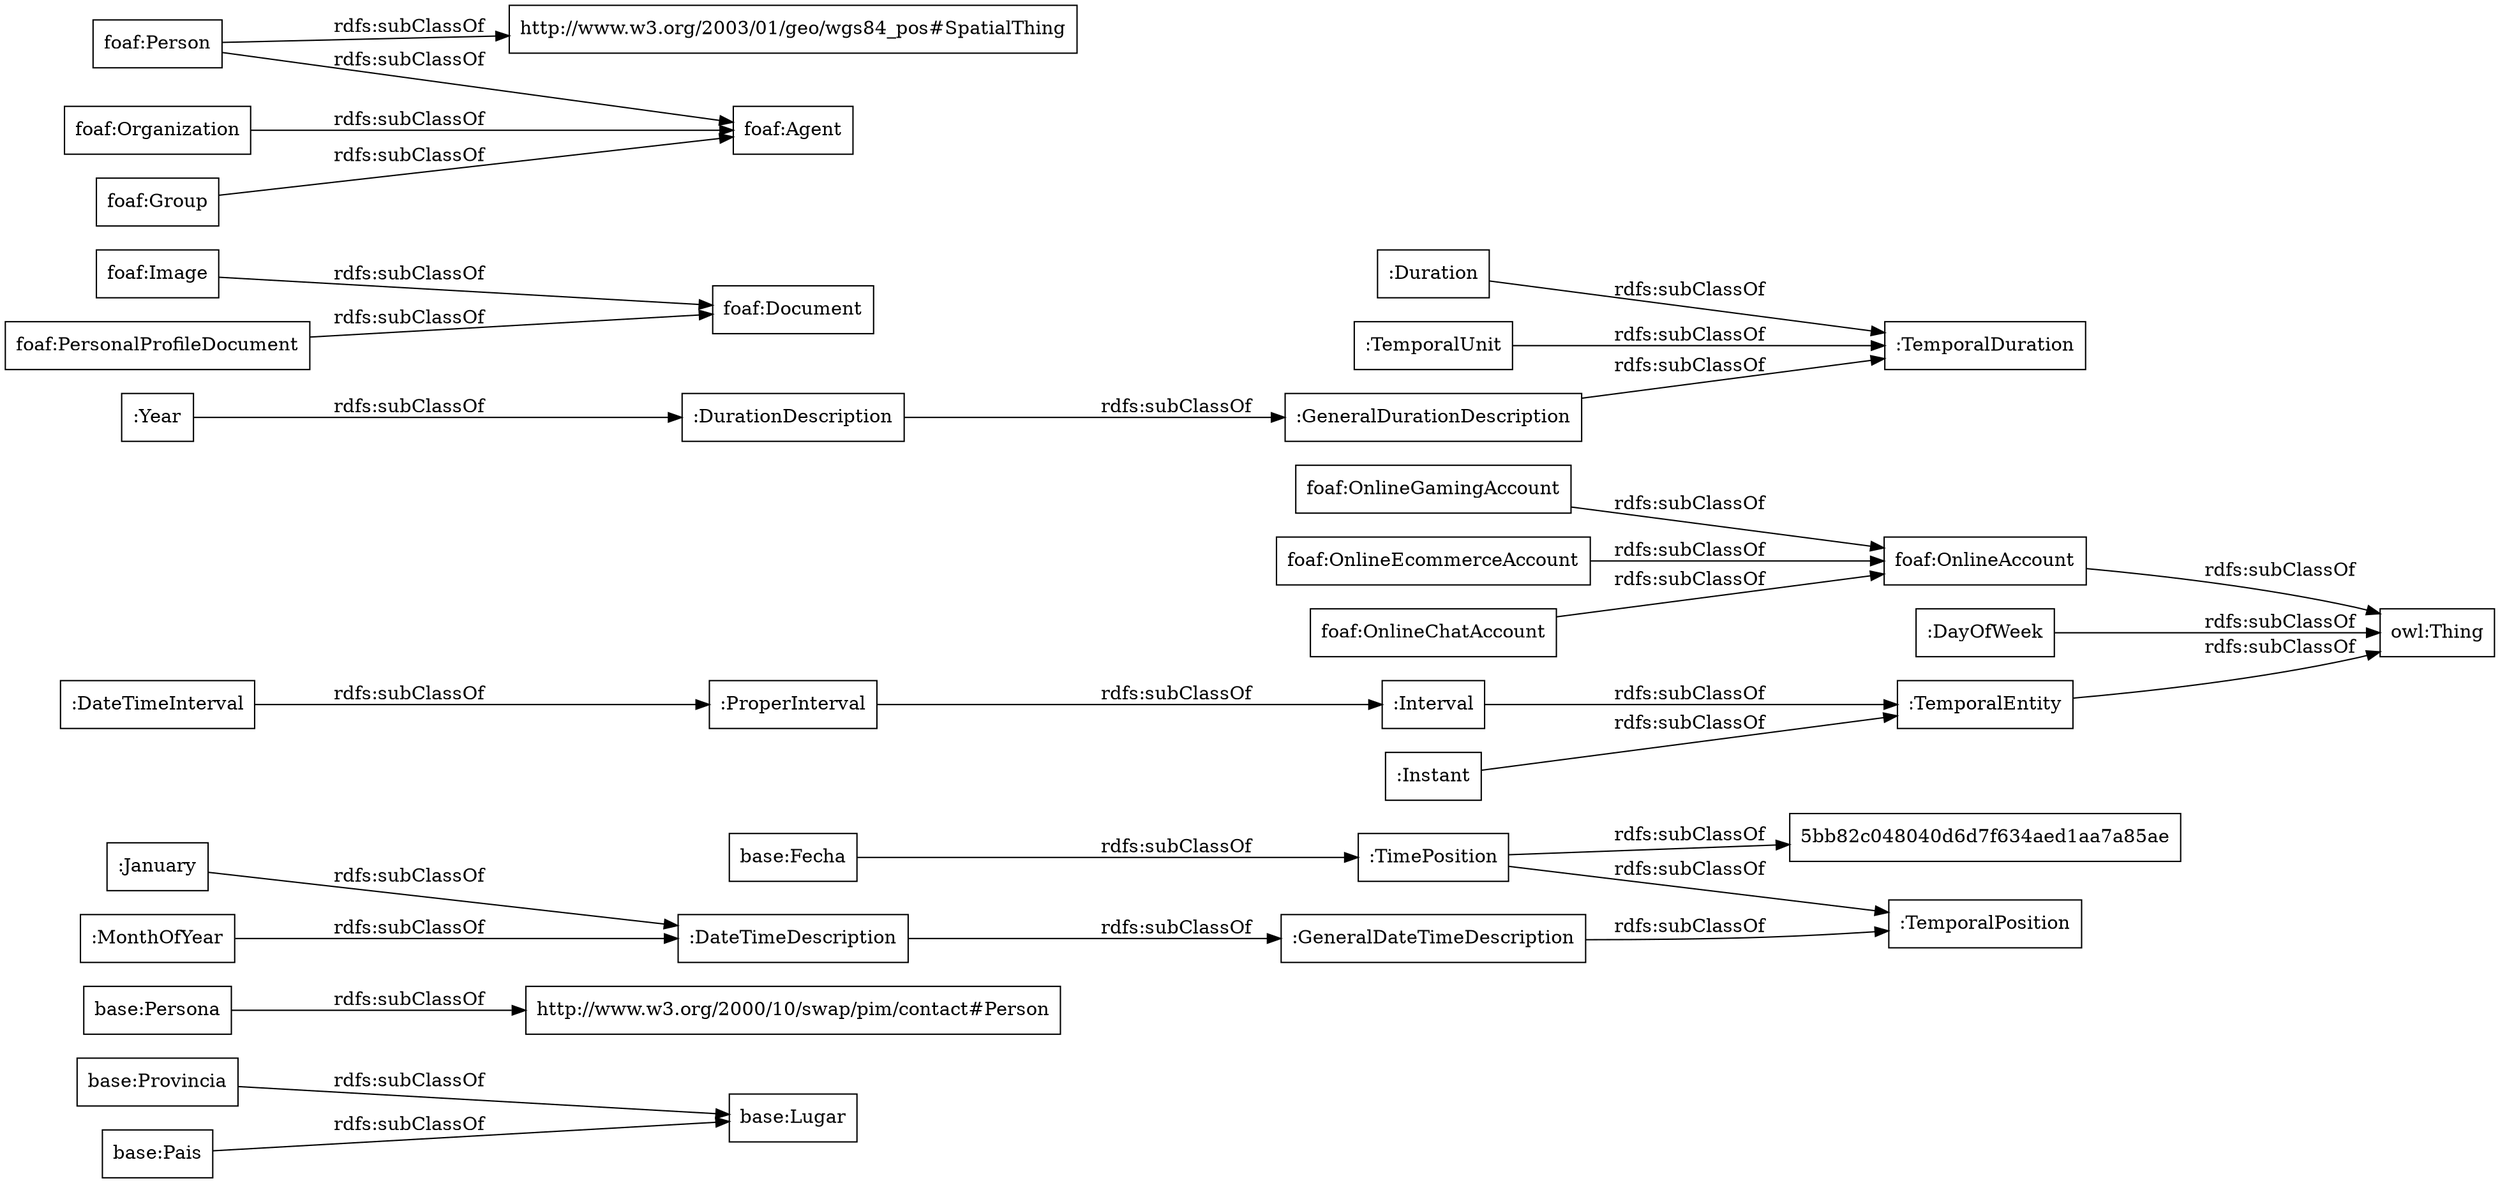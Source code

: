 digraph ar2dtool_diagram { 
rankdir=LR;
size="1000"
node [shape = rectangle, color="black"]; "base:Lugar" "base:Provincia" "base:Persona" "base:Fecha" "base:Pais" ":GeneralDateTimeDescription" ":DateTimeInterval" ":DurationDescription" ":TemporalDuration" ":Duration" ":GeneralDurationDescription" ":January" ":ProperInterval" ":TimePosition" ":TemporalPosition" ":Interval" ":TemporalEntity" ":Year" ":MonthOfYear" "5bb82c048040d6d7f634aed1aa7a85ae" ":DateTimeDescription" ":TemporalUnit" ":Instant" ":DayOfWeek" "foaf:Image" "foaf:Agent" "foaf:Document" "http://www.w3.org/2003/01/geo/wgs84_pos#SpatialThing" "foaf:OnlineAccount" "foaf:Person" "foaf:OnlineChatAccount" "foaf:PersonalProfileDocument" "foaf:OnlineGamingAccount" "foaf:Organization" "foaf:Group" "foaf:OnlineEcommerceAccount" ; /*classes style*/
	":TemporalEntity" -> "owl:Thing" [ label = "rdfs:subClassOf" ];
	":DateTimeInterval" -> ":ProperInterval" [ label = "rdfs:subClassOf" ];
	"base:Persona" -> "http://www.w3.org/2000/10/swap/pim/contact#Person" [ label = "rdfs:subClassOf" ];
	":DayOfWeek" -> "owl:Thing" [ label = "rdfs:subClassOf" ];
	":TemporalUnit" -> ":TemporalDuration" [ label = "rdfs:subClassOf" ];
	"foaf:OnlineGamingAccount" -> "foaf:OnlineAccount" [ label = "rdfs:subClassOf" ];
	"foaf:PersonalProfileDocument" -> "foaf:Document" [ label = "rdfs:subClassOf" ];
	"foaf:Group" -> "foaf:Agent" [ label = "rdfs:subClassOf" ];
	":Year" -> ":DurationDescription" [ label = "rdfs:subClassOf" ];
	":Interval" -> ":TemporalEntity" [ label = "rdfs:subClassOf" ];
	"foaf:OnlineChatAccount" -> "foaf:OnlineAccount" [ label = "rdfs:subClassOf" ];
	"foaf:Image" -> "foaf:Document" [ label = "rdfs:subClassOf" ];
	":MonthOfYear" -> ":DateTimeDescription" [ label = "rdfs:subClassOf" ];
	"foaf:Person" -> "http://www.w3.org/2003/01/geo/wgs84_pos#SpatialThing" [ label = "rdfs:subClassOf" ];
	"foaf:Person" -> "foaf:Agent" [ label = "rdfs:subClassOf" ];
	":GeneralDurationDescription" -> ":TemporalDuration" [ label = "rdfs:subClassOf" ];
	":GeneralDateTimeDescription" -> ":TemporalPosition" [ label = "rdfs:subClassOf" ];
	"base:Fecha" -> ":TimePosition" [ label = "rdfs:subClassOf" ];
	":DateTimeDescription" -> ":GeneralDateTimeDescription" [ label = "rdfs:subClassOf" ];
	":DurationDescription" -> ":GeneralDurationDescription" [ label = "rdfs:subClassOf" ];
	":TimePosition" -> "5bb82c048040d6d7f634aed1aa7a85ae" [ label = "rdfs:subClassOf" ];
	":TimePosition" -> ":TemporalPosition" [ label = "rdfs:subClassOf" ];
	":January" -> ":DateTimeDescription" [ label = "rdfs:subClassOf" ];
	":ProperInterval" -> ":Interval" [ label = "rdfs:subClassOf" ];
	"foaf:Organization" -> "foaf:Agent" [ label = "rdfs:subClassOf" ];
	":Instant" -> ":TemporalEntity" [ label = "rdfs:subClassOf" ];
	"foaf:OnlineAccount" -> "owl:Thing" [ label = "rdfs:subClassOf" ];
	"base:Pais" -> "base:Lugar" [ label = "rdfs:subClassOf" ];
	":Duration" -> ":TemporalDuration" [ label = "rdfs:subClassOf" ];
	"base:Provincia" -> "base:Lugar" [ label = "rdfs:subClassOf" ];
	"foaf:OnlineEcommerceAccount" -> "foaf:OnlineAccount" [ label = "rdfs:subClassOf" ];

}
